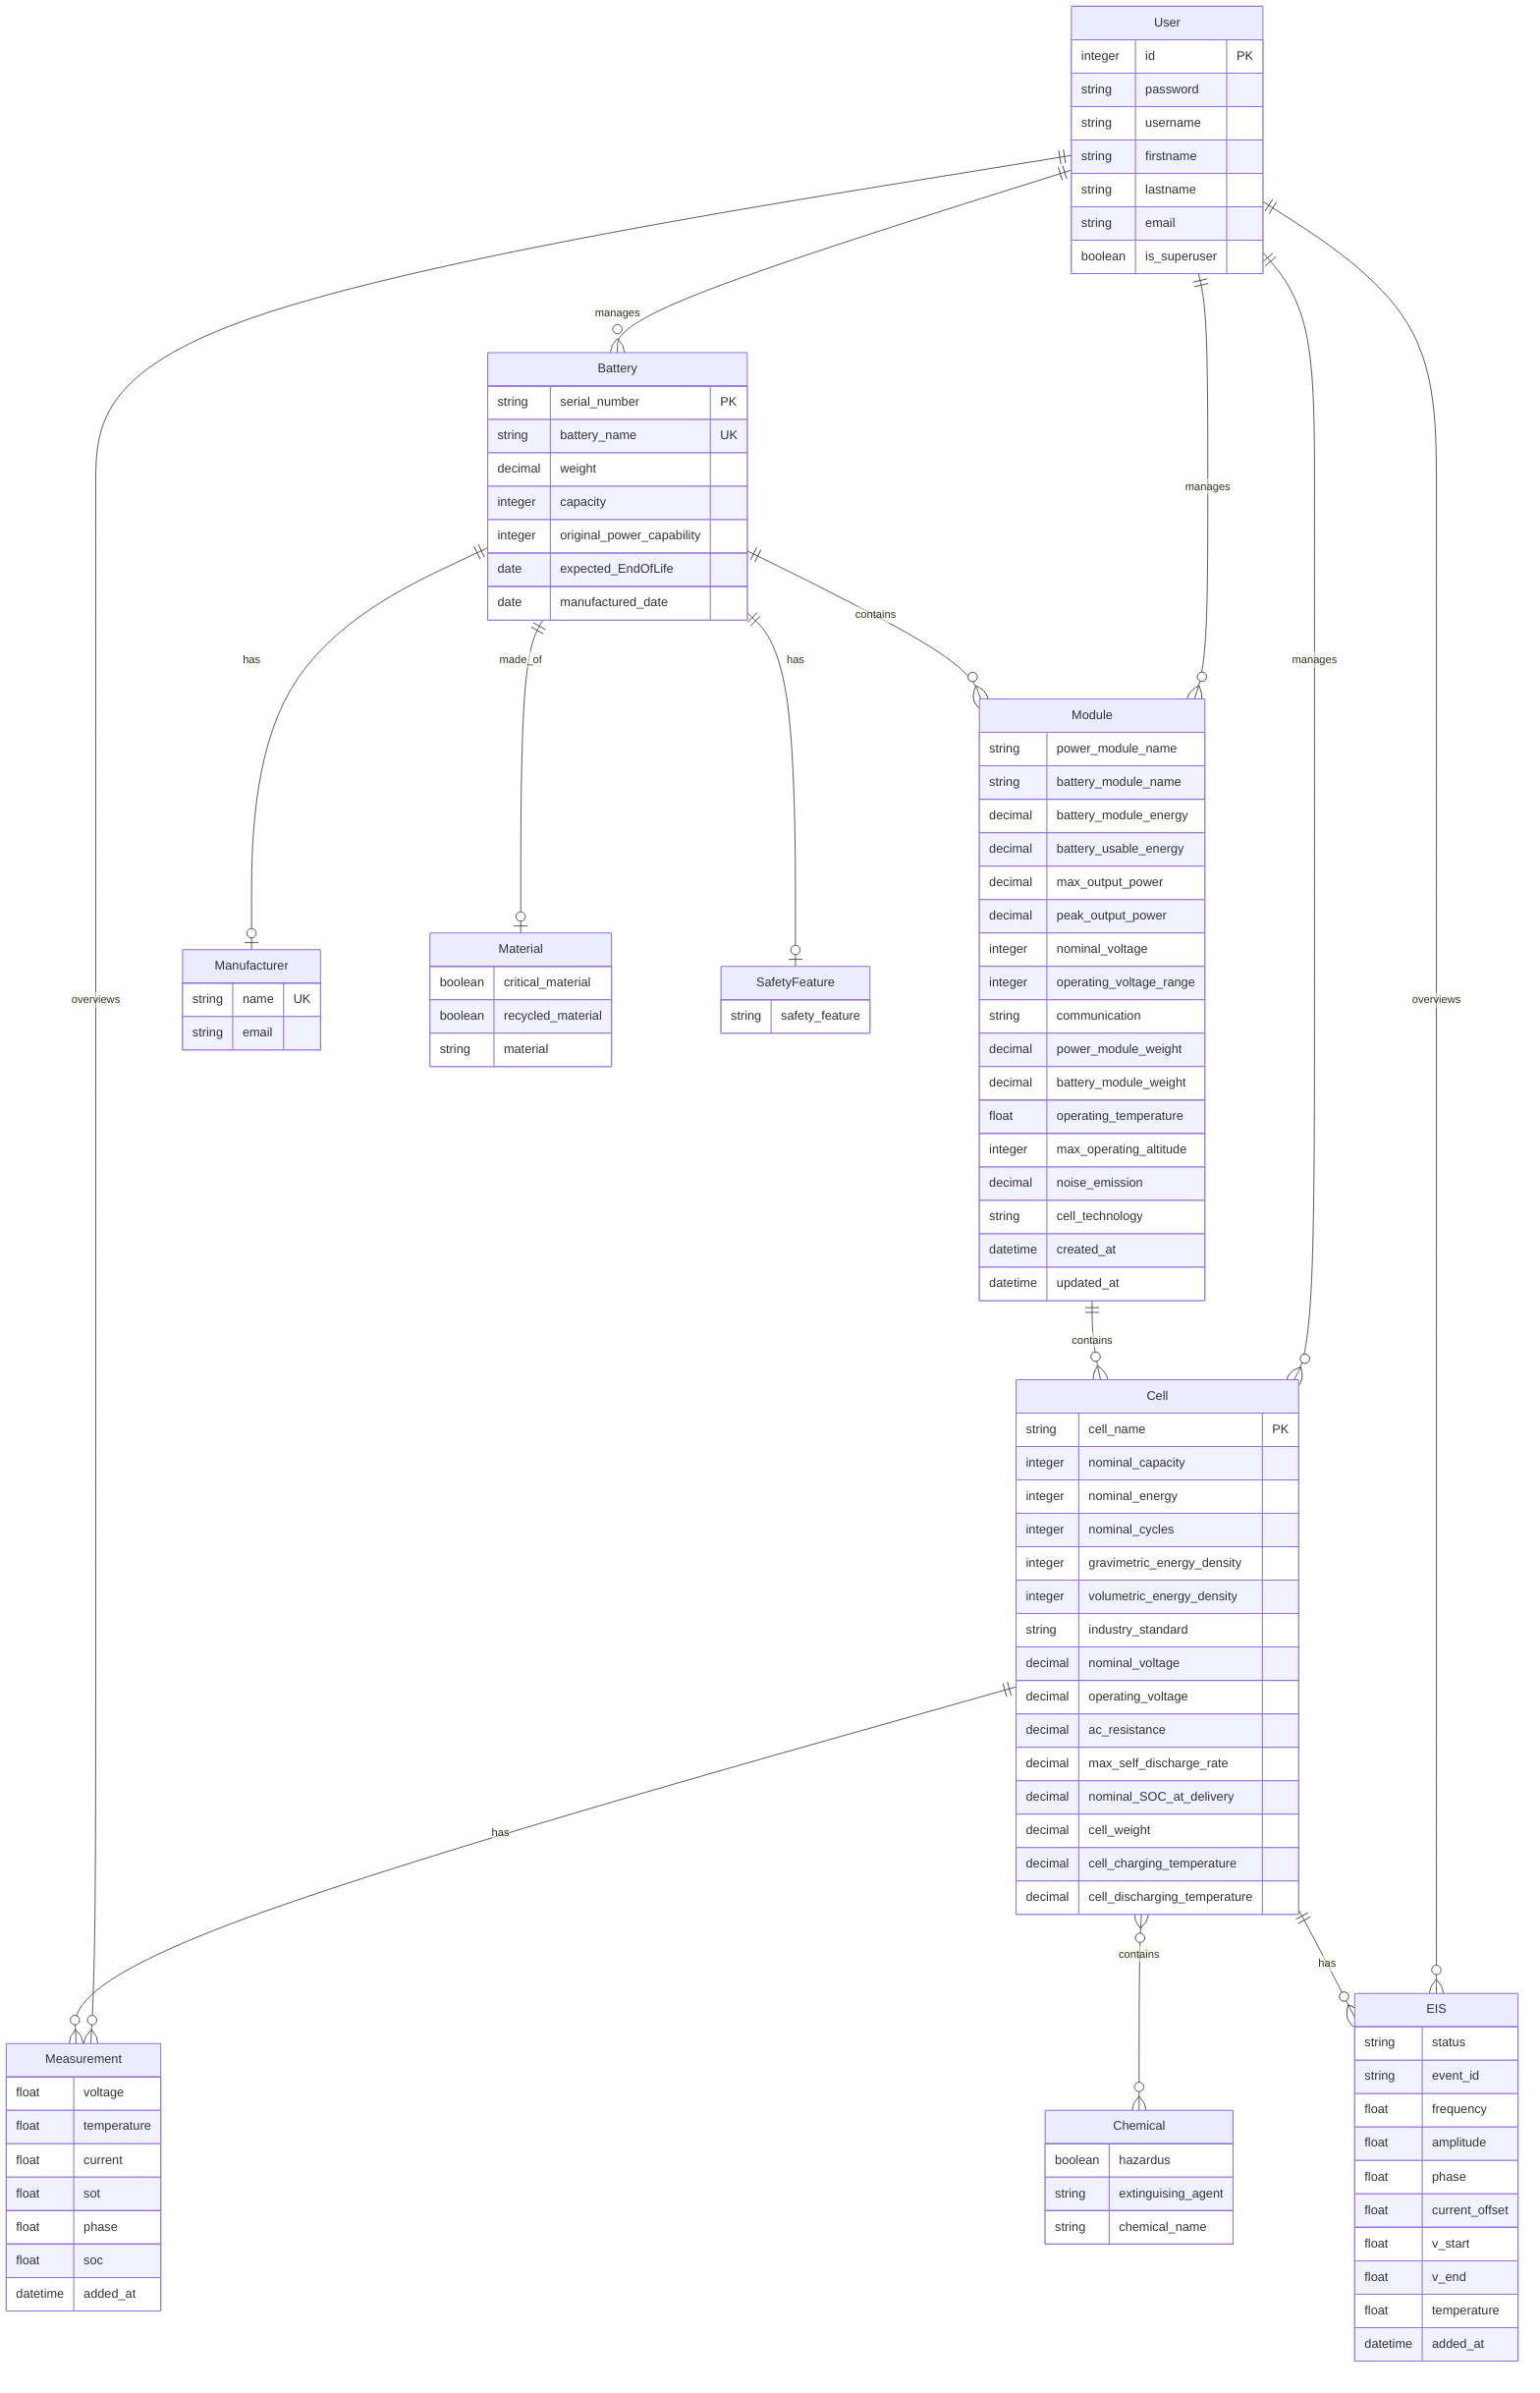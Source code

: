 %%{init: {'themeVariables': {'erFontSize': '18px'}}}%%
erDiagram

%% relationships definition %%
    User ||--o{ Battery : "manages"
    User ||--o{ Module : "manages"
    User ||--o{ Cell : "manages"
    User ||--o{ Measurement : "overviews" 
    User ||--o{ EIS : "overviews"

    Battery ||--o{ Module : "contains"
    Battery ||--o| Manufacturer : "has"
    Battery ||--o| Material : "made_of"
    Battery ||--o| SafetyFeature : "has"

    Module ||--o{ Cell : "contains"

    Cell ||--o{ Measurement : "has"
    Cell ||--o{ EIS : "has"
    Cell }o--o{ Chemical : "contains"

%% entities definition %%
    User {
        integer id PK
        string password 
        string username 
        string firstname
        string lastname
        string email
        boolean is_superuser
    }

    Battery {
        string serial_number PK
        string battery_name UK
        decimal weight
        integer capacity
        integer original_power_capability
        date expected_EndOfLife
        date manufactured_date
    }

    Module {
        string power_module_name
        string battery_module_name
        decimal battery_module_energy
        decimal battery_usable_energy
        decimal max_output_power
        decimal peak_output_power
        integer nominal_voltage
        integer operating_voltage_range
        string communication
        decimal power_module_weight
        decimal battery_module_weight
        float operating_temperature
        integer max_operating_altitude
        decimal noise_emission
        string cell_technology
        datetime created_at
        datetime updated_at
    }

    Cell {
        string cell_name PK
        integer nominal_capacity
        integer nominal_energy
        integer nominal_cycles
        integer gravimetric_energy_density
        integer volumetric_energy_density
        string industry_standard
        decimal nominal_voltage
        decimal operating_voltage
        decimal ac_resistance
        decimal max_self_discharge_rate
        decimal nominal_SOC_at_delivery
        decimal cell_weight
        decimal cell_charging_temperature
        decimal cell_discharging_temperature
    }

    Measurement {
        float voltage
        float temperature
        float current
        float sot
        float phase
        float soc
        datetime added_at
    }

    EIS {
        string status
        string event_id
        float frequency
        float amplitude
        float phase
        float current_offset
        float v_start
        float v_end
        float temperature
        datetime added_at
    }

    Chemical {
        boolean hazardus
        string extinguising_agent
        string chemical_name
    }

    SafetyFeature {
        string safety_feature
    }

    Material {
        boolean critical_material
        boolean recycled_material
        string material
    }

    Manufacturer {
        string name UK
        string email
    }